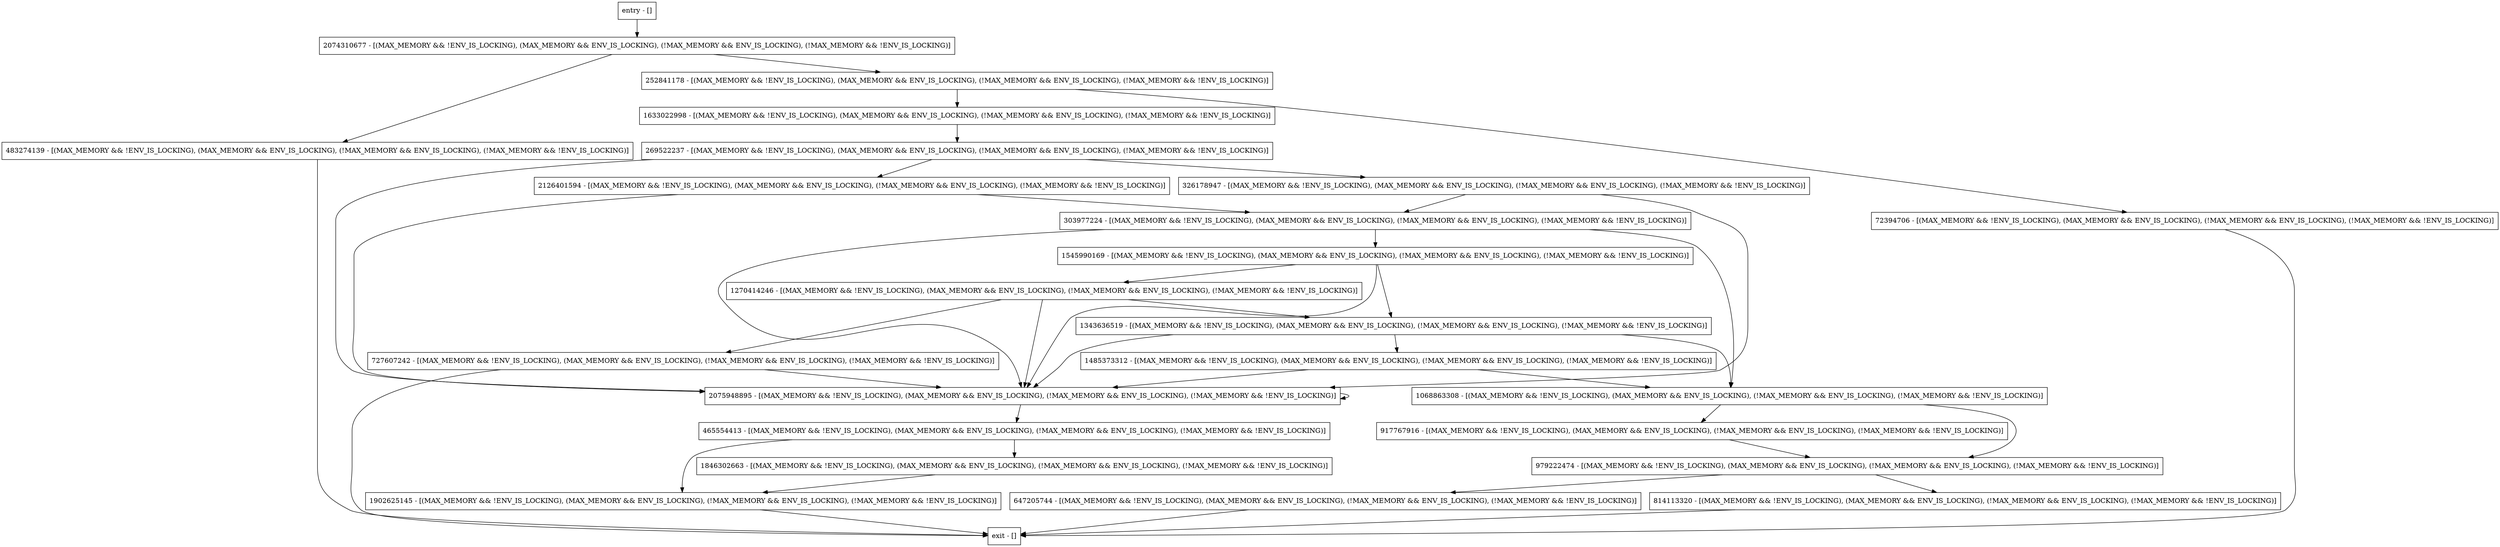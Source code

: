 digraph getDb {
node [shape=record];
1485373312 [label="1485373312 - [(MAX_MEMORY && !ENV_IS_LOCKING), (MAX_MEMORY && ENV_IS_LOCKING), (!MAX_MEMORY && ENV_IS_LOCKING), (!MAX_MEMORY && !ENV_IS_LOCKING)]"];
727607242 [label="727607242 - [(MAX_MEMORY && !ENV_IS_LOCKING), (MAX_MEMORY && ENV_IS_LOCKING), (!MAX_MEMORY && ENV_IS_LOCKING), (!MAX_MEMORY && !ENV_IS_LOCKING)]"];
1270414246 [label="1270414246 - [(MAX_MEMORY && !ENV_IS_LOCKING), (MAX_MEMORY && ENV_IS_LOCKING), (!MAX_MEMORY && ENV_IS_LOCKING), (!MAX_MEMORY && !ENV_IS_LOCKING)]"];
2126401594 [label="2126401594 - [(MAX_MEMORY && !ENV_IS_LOCKING), (MAX_MEMORY && ENV_IS_LOCKING), (!MAX_MEMORY && ENV_IS_LOCKING), (!MAX_MEMORY && !ENV_IS_LOCKING)]"];
326178947 [label="326178947 - [(MAX_MEMORY && !ENV_IS_LOCKING), (MAX_MEMORY && ENV_IS_LOCKING), (!MAX_MEMORY && ENV_IS_LOCKING), (!MAX_MEMORY && !ENV_IS_LOCKING)]"];
1846302663 [label="1846302663 - [(MAX_MEMORY && !ENV_IS_LOCKING), (MAX_MEMORY && ENV_IS_LOCKING), (!MAX_MEMORY && ENV_IS_LOCKING), (!MAX_MEMORY && !ENV_IS_LOCKING)]"];
72394706 [label="72394706 - [(MAX_MEMORY && !ENV_IS_LOCKING), (MAX_MEMORY && ENV_IS_LOCKING), (!MAX_MEMORY && ENV_IS_LOCKING), (!MAX_MEMORY && !ENV_IS_LOCKING)]"];
1633022998 [label="1633022998 - [(MAX_MEMORY && !ENV_IS_LOCKING), (MAX_MEMORY && ENV_IS_LOCKING), (!MAX_MEMORY && ENV_IS_LOCKING), (!MAX_MEMORY && !ENV_IS_LOCKING)]"];
1545990169 [label="1545990169 - [(MAX_MEMORY && !ENV_IS_LOCKING), (MAX_MEMORY && ENV_IS_LOCKING), (!MAX_MEMORY && ENV_IS_LOCKING), (!MAX_MEMORY && !ENV_IS_LOCKING)]"];
1343636519 [label="1343636519 - [(MAX_MEMORY && !ENV_IS_LOCKING), (MAX_MEMORY && ENV_IS_LOCKING), (!MAX_MEMORY && ENV_IS_LOCKING), (!MAX_MEMORY && !ENV_IS_LOCKING)]"];
269522237 [label="269522237 - [(MAX_MEMORY && !ENV_IS_LOCKING), (MAX_MEMORY && ENV_IS_LOCKING), (!MAX_MEMORY && ENV_IS_LOCKING), (!MAX_MEMORY && !ENV_IS_LOCKING)]"];
2075948895 [label="2075948895 - [(MAX_MEMORY && !ENV_IS_LOCKING), (MAX_MEMORY && ENV_IS_LOCKING), (!MAX_MEMORY && ENV_IS_LOCKING), (!MAX_MEMORY && !ENV_IS_LOCKING)]"];
483274139 [label="483274139 - [(MAX_MEMORY && !ENV_IS_LOCKING), (MAX_MEMORY && ENV_IS_LOCKING), (!MAX_MEMORY && ENV_IS_LOCKING), (!MAX_MEMORY && !ENV_IS_LOCKING)]"];
814113320 [label="814113320 - [(MAX_MEMORY && !ENV_IS_LOCKING), (MAX_MEMORY && ENV_IS_LOCKING), (!MAX_MEMORY && ENV_IS_LOCKING), (!MAX_MEMORY && !ENV_IS_LOCKING)]"];
1068863308 [label="1068863308 - [(MAX_MEMORY && !ENV_IS_LOCKING), (MAX_MEMORY && ENV_IS_LOCKING), (!MAX_MEMORY && ENV_IS_LOCKING), (!MAX_MEMORY && !ENV_IS_LOCKING)]"];
647205744 [label="647205744 - [(MAX_MEMORY && !ENV_IS_LOCKING), (MAX_MEMORY && ENV_IS_LOCKING), (!MAX_MEMORY && ENV_IS_LOCKING), (!MAX_MEMORY && !ENV_IS_LOCKING)]"];
303977224 [label="303977224 - [(MAX_MEMORY && !ENV_IS_LOCKING), (MAX_MEMORY && ENV_IS_LOCKING), (!MAX_MEMORY && ENV_IS_LOCKING), (!MAX_MEMORY && !ENV_IS_LOCKING)]"];
979222474 [label="979222474 - [(MAX_MEMORY && !ENV_IS_LOCKING), (MAX_MEMORY && ENV_IS_LOCKING), (!MAX_MEMORY && ENV_IS_LOCKING), (!MAX_MEMORY && !ENV_IS_LOCKING)]"];
entry [label="entry - []"];
exit [label="exit - []"];
465554413 [label="465554413 - [(MAX_MEMORY && !ENV_IS_LOCKING), (MAX_MEMORY && ENV_IS_LOCKING), (!MAX_MEMORY && ENV_IS_LOCKING), (!MAX_MEMORY && !ENV_IS_LOCKING)]"];
1902625145 [label="1902625145 - [(MAX_MEMORY && !ENV_IS_LOCKING), (MAX_MEMORY && ENV_IS_LOCKING), (!MAX_MEMORY && ENV_IS_LOCKING), (!MAX_MEMORY && !ENV_IS_LOCKING)]"];
252841178 [label="252841178 - [(MAX_MEMORY && !ENV_IS_LOCKING), (MAX_MEMORY && ENV_IS_LOCKING), (!MAX_MEMORY && ENV_IS_LOCKING), (!MAX_MEMORY && !ENV_IS_LOCKING)]"];
2074310677 [label="2074310677 - [(MAX_MEMORY && !ENV_IS_LOCKING), (MAX_MEMORY && ENV_IS_LOCKING), (!MAX_MEMORY && ENV_IS_LOCKING), (!MAX_MEMORY && !ENV_IS_LOCKING)]"];
917767916 [label="917767916 - [(MAX_MEMORY && !ENV_IS_LOCKING), (MAX_MEMORY && ENV_IS_LOCKING), (!MAX_MEMORY && ENV_IS_LOCKING), (!MAX_MEMORY && !ENV_IS_LOCKING)]"];
entry;
exit;
1485373312 -> 2075948895;
1485373312 -> 1068863308;
727607242 -> 2075948895;
727607242 -> exit;
1270414246 -> 2075948895;
1270414246 -> 727607242;
1270414246 -> 1343636519;
2126401594 -> 2075948895;
2126401594 -> 303977224;
326178947 -> 2075948895;
326178947 -> 303977224;
1846302663 -> 1902625145;
72394706 -> exit;
1633022998 -> 269522237;
1545990169 -> 2075948895;
1545990169 -> 1270414246;
1545990169 -> 1343636519;
1343636519 -> 2075948895;
1343636519 -> 1485373312;
1343636519 -> 1068863308;
269522237 -> 2075948895;
269522237 -> 2126401594;
269522237 -> 326178947;
2075948895 -> 2075948895;
2075948895 -> 465554413;
483274139 -> exit;
814113320 -> exit;
1068863308 -> 979222474;
1068863308 -> 917767916;
647205744 -> exit;
303977224 -> 2075948895;
303977224 -> 1545990169;
303977224 -> 1068863308;
979222474 -> 814113320;
979222474 -> 647205744;
entry -> 2074310677;
465554413 -> 1846302663;
465554413 -> 1902625145;
1902625145 -> exit;
252841178 -> 72394706;
252841178 -> 1633022998;
2074310677 -> 483274139;
2074310677 -> 252841178;
917767916 -> 979222474;
}
